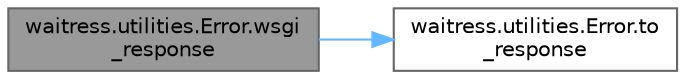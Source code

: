 digraph "waitress.utilities.Error.wsgi_response"
{
 // LATEX_PDF_SIZE
  bgcolor="transparent";
  edge [fontname=Helvetica,fontsize=10,labelfontname=Helvetica,labelfontsize=10];
  node [fontname=Helvetica,fontsize=10,shape=box,height=0.2,width=0.4];
  rankdir="LR";
  Node1 [id="Node000001",label="waitress.utilities.Error.wsgi\l_response",height=0.2,width=0.4,color="gray40", fillcolor="grey60", style="filled", fontcolor="black",tooltip=" "];
  Node1 -> Node2 [id="edge1_Node000001_Node000002",color="steelblue1",style="solid",tooltip=" "];
  Node2 [id="Node000002",label="waitress.utilities.Error.to\l_response",height=0.2,width=0.4,color="grey40", fillcolor="white", style="filled",URL="$classwaitress_1_1utilities_1_1_error.html#ac7da39709b980c911c360768bca705fb",tooltip=" "];
}
